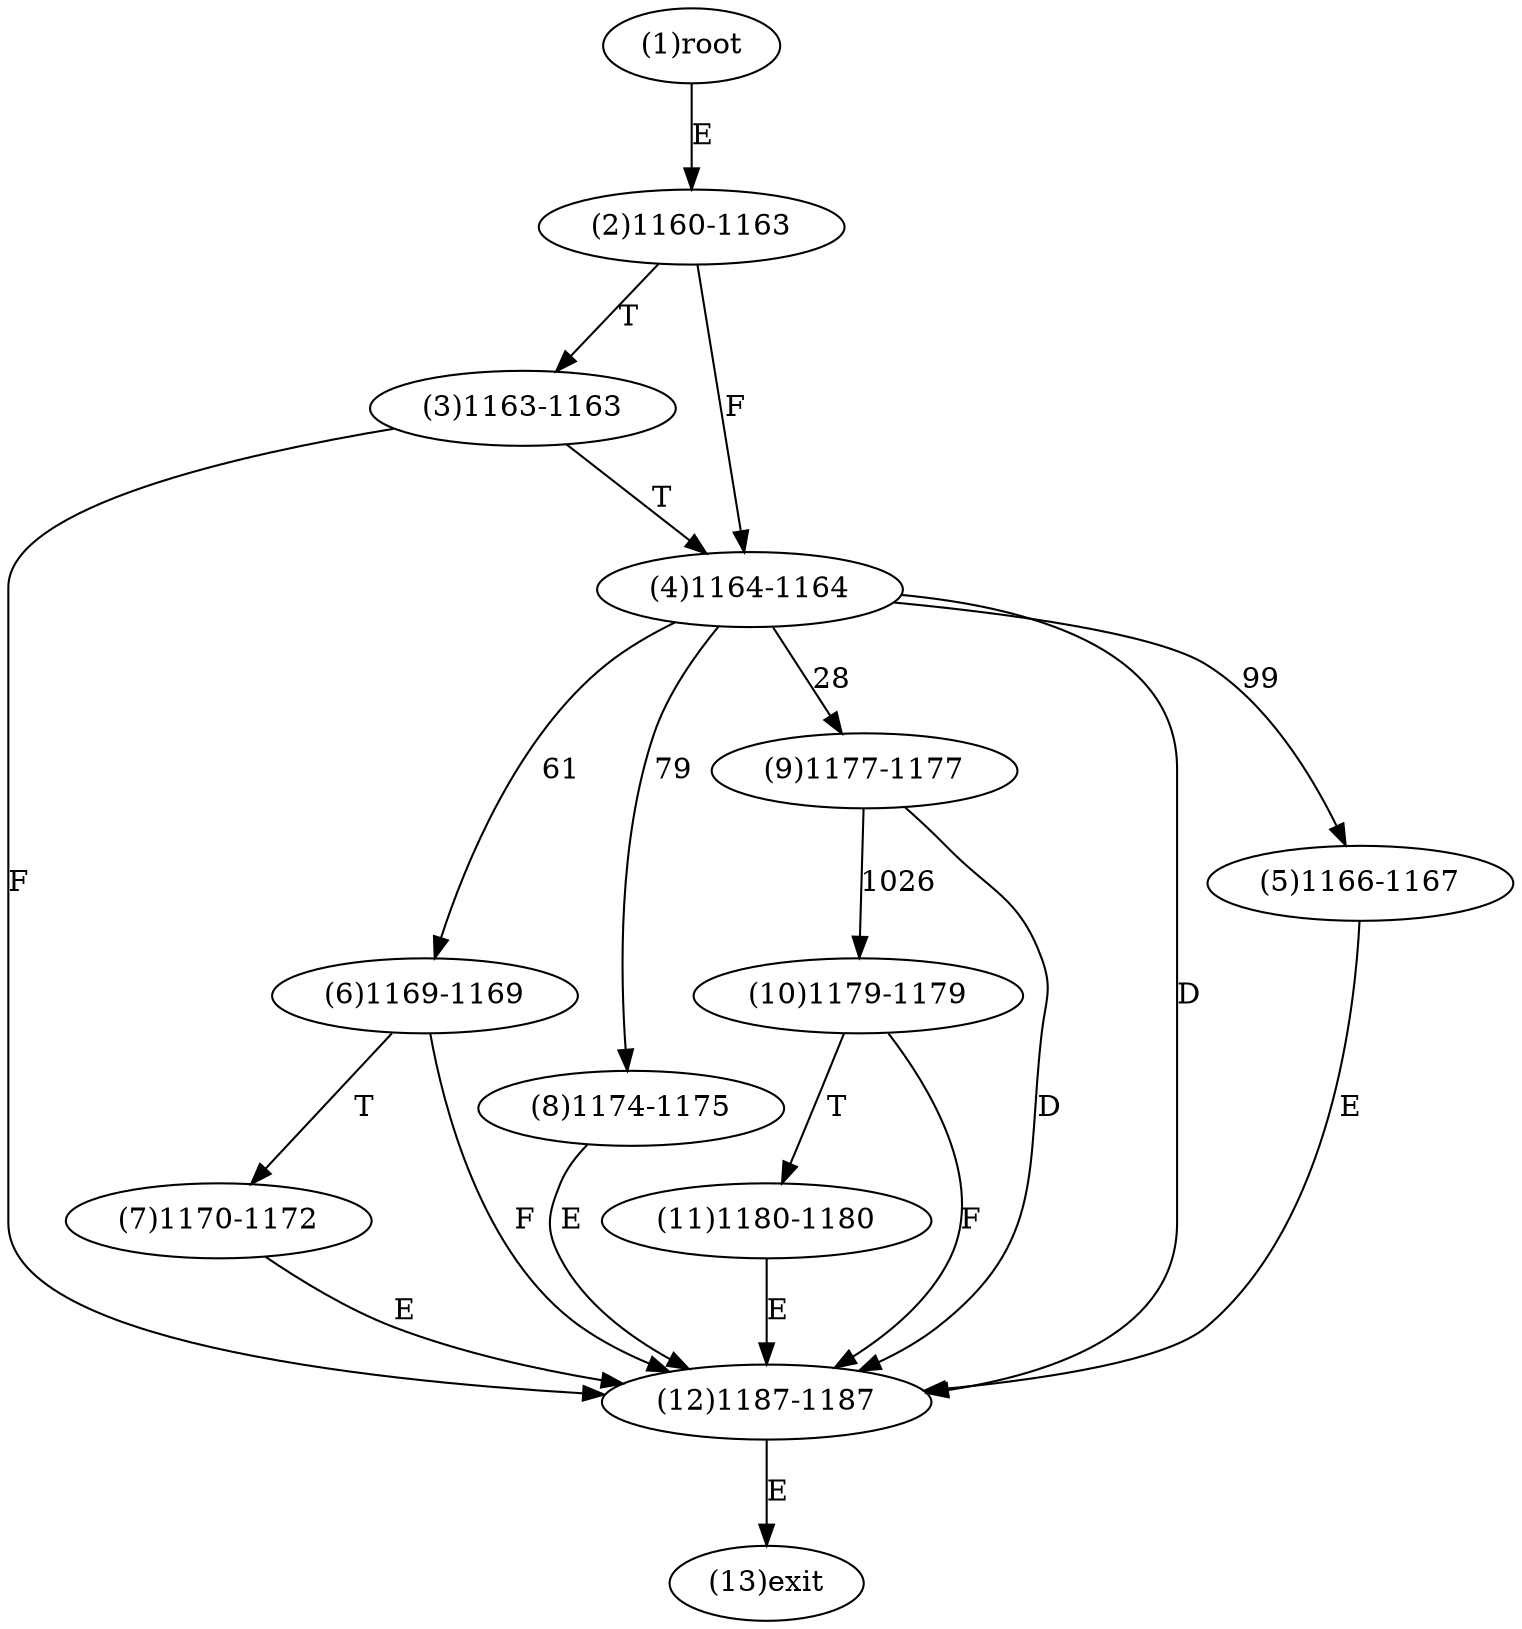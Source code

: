digraph "" { 
1[ label="(1)root"];
2[ label="(2)1160-1163"];
3[ label="(3)1163-1163"];
4[ label="(4)1164-1164"];
5[ label="(5)1166-1167"];
6[ label="(6)1169-1169"];
7[ label="(7)1170-1172"];
8[ label="(8)1174-1175"];
9[ label="(9)1177-1177"];
10[ label="(10)1179-1179"];
11[ label="(11)1180-1180"];
12[ label="(12)1187-1187"];
13[ label="(13)exit"];
1->2[ label="E"];
2->4[ label="F"];
2->3[ label="T"];
3->12[ label="F"];
3->4[ label="T"];
4->9[ label="28"];
4->6[ label="61"];
4->8[ label="79"];
4->5[ label="99"];
4->12[ label="D"];
5->12[ label="E"];
6->12[ label="F"];
6->7[ label="T"];
7->12[ label="E"];
8->12[ label="E"];
9->10[ label="1026"];
9->12[ label="D"];
10->12[ label="F"];
10->11[ label="T"];
11->12[ label="E"];
12->13[ label="E"];
}
